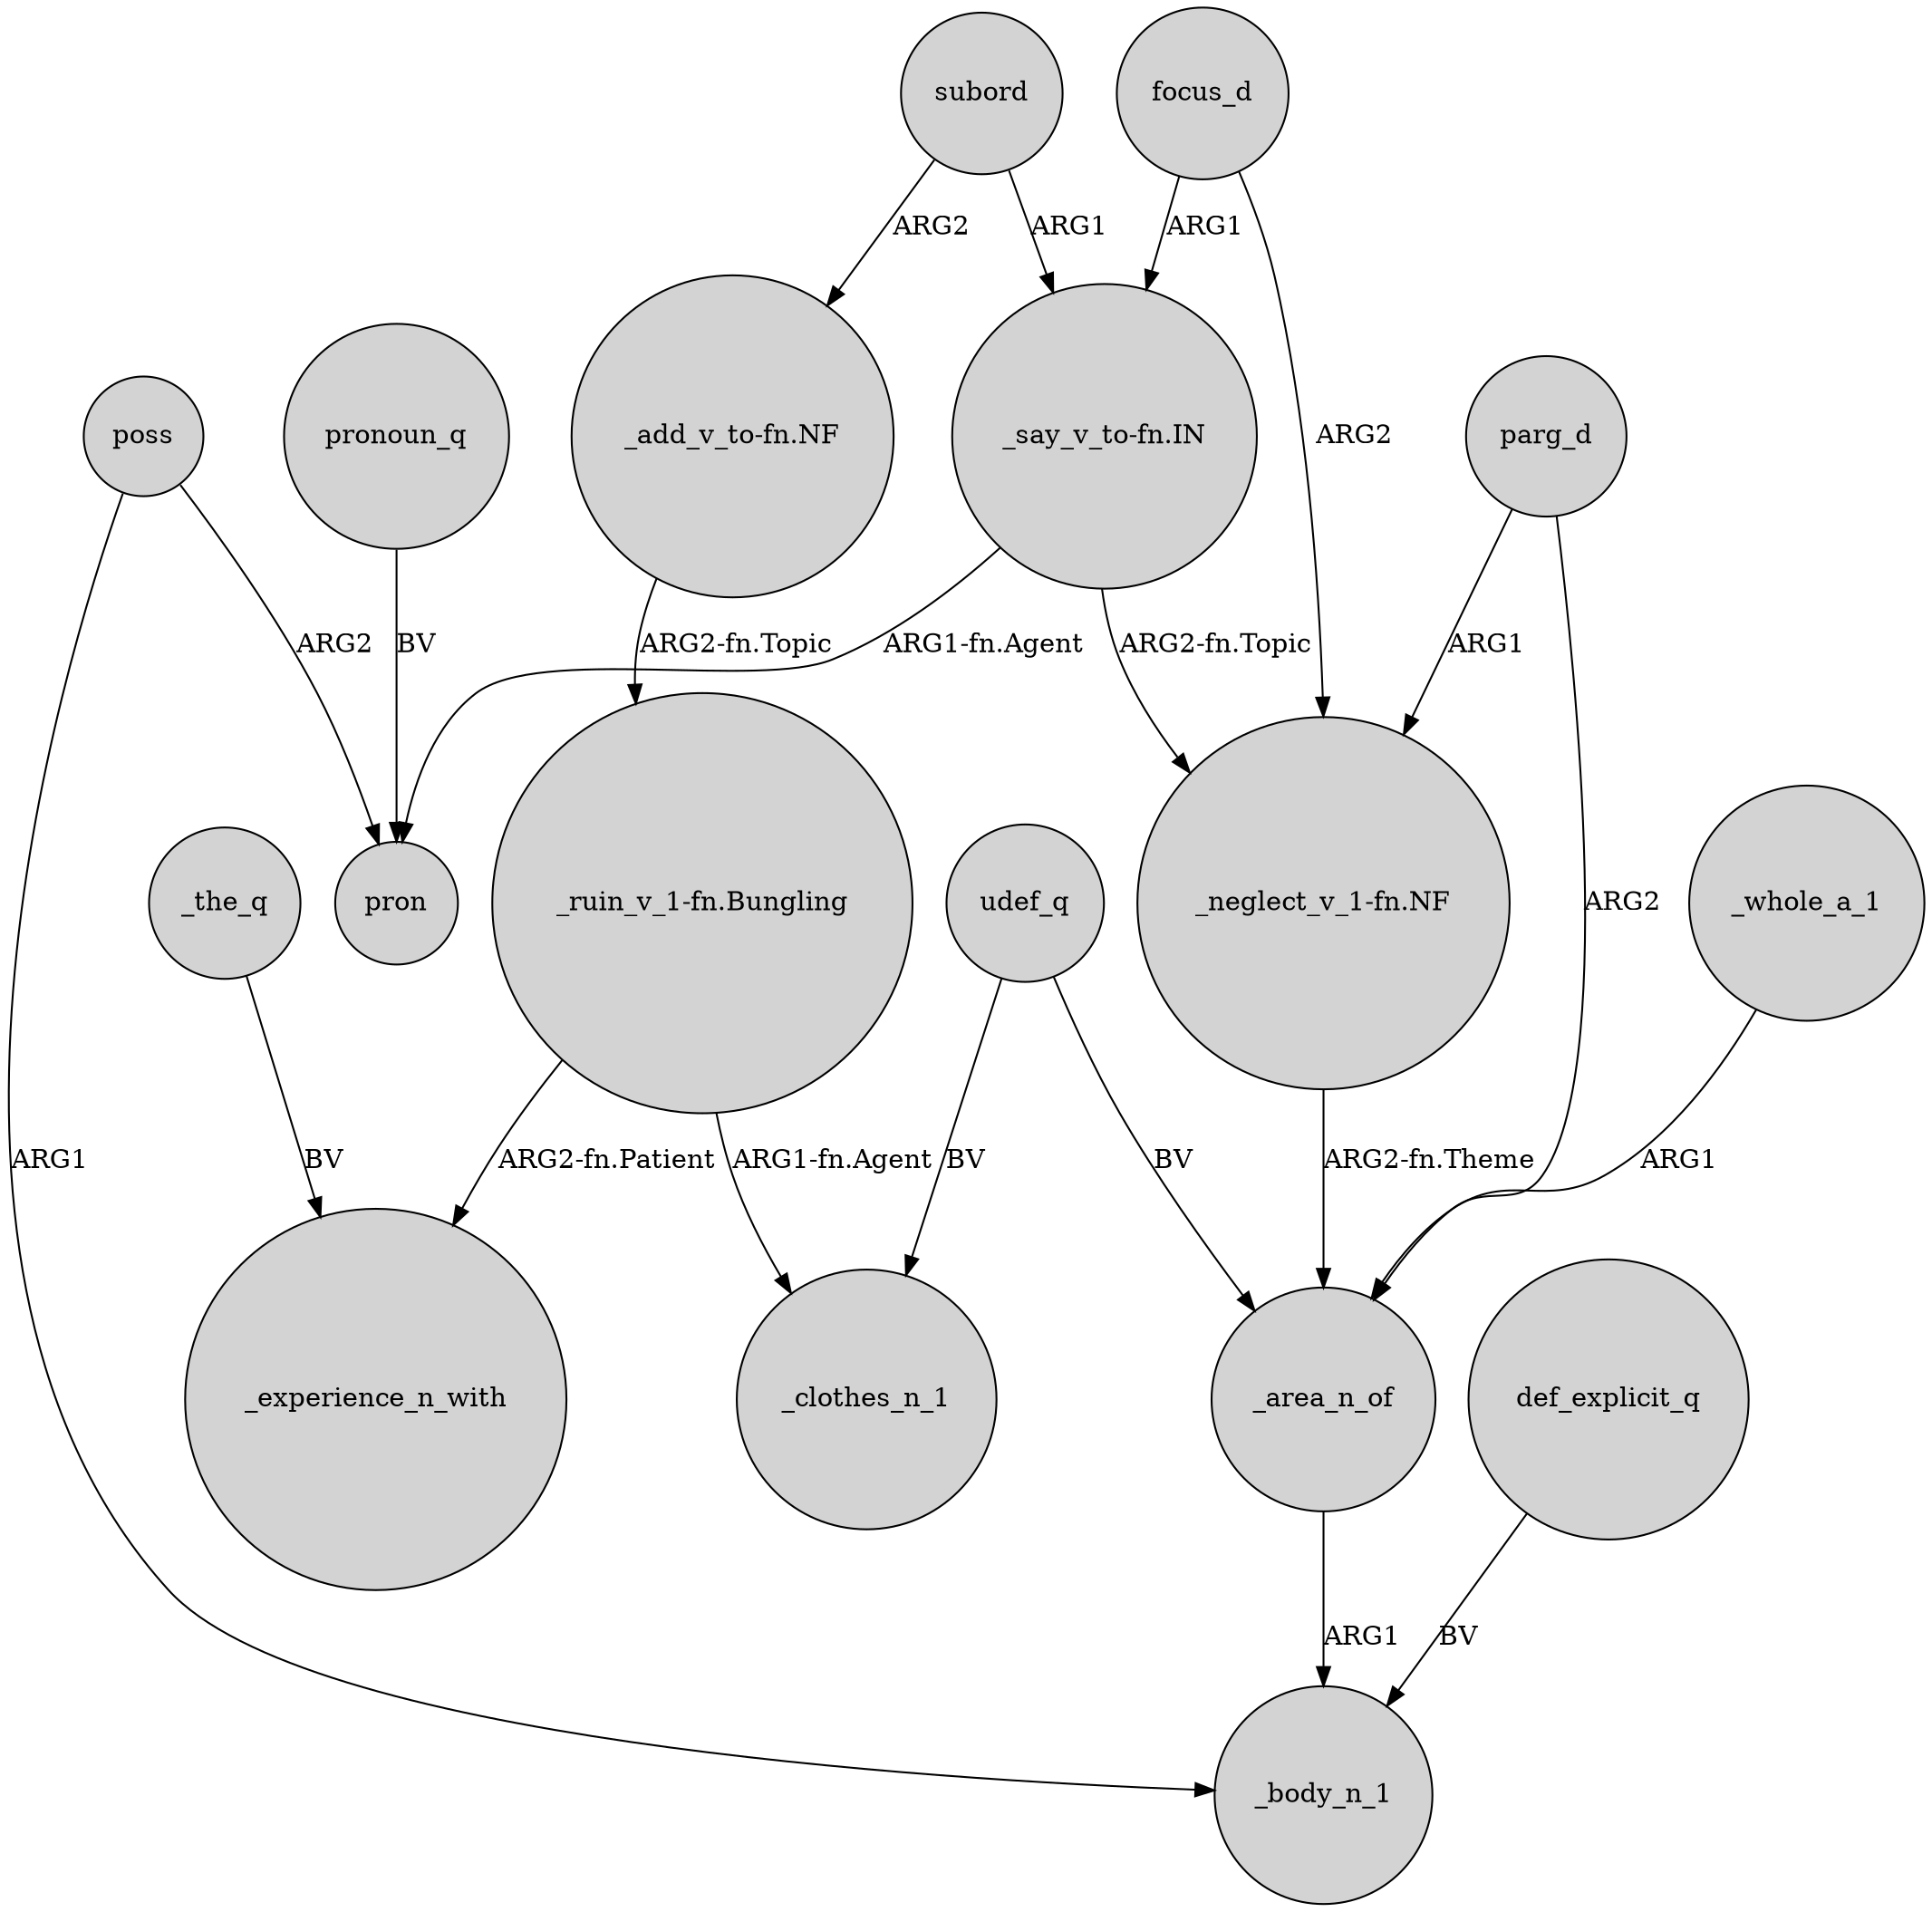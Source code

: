 digraph {
	node [shape=circle style=filled]
	subord -> "_add_v_to-fn.NF" [label=ARG2]
	udef_q -> _clothes_n_1 [label=BV]
	"_neglect_v_1-fn.NF" -> _area_n_of [label="ARG2-fn.Theme"]
	"_ruin_v_1-fn.Bungling" -> _experience_n_with [label="ARG2-fn.Patient"]
	poss -> pron [label=ARG2]
	"_say_v_to-fn.IN" -> "_neglect_v_1-fn.NF" [label="ARG2-fn.Topic"]
	_whole_a_1 -> _area_n_of [label=ARG1]
	parg_d -> _area_n_of [label=ARG2]
	"_ruin_v_1-fn.Bungling" -> _clothes_n_1 [label="ARG1-fn.Agent"]
	"_add_v_to-fn.NF" -> "_ruin_v_1-fn.Bungling" [label="ARG2-fn.Topic"]
	poss -> _body_n_1 [label=ARG1]
	subord -> "_say_v_to-fn.IN" [label=ARG1]
	def_explicit_q -> _body_n_1 [label=BV]
	focus_d -> "_say_v_to-fn.IN" [label=ARG1]
	pronoun_q -> pron [label=BV]
	parg_d -> "_neglect_v_1-fn.NF" [label=ARG1]
	"_say_v_to-fn.IN" -> pron [label="ARG1-fn.Agent"]
	_the_q -> _experience_n_with [label=BV]
	focus_d -> "_neglect_v_1-fn.NF" [label=ARG2]
	udef_q -> _area_n_of [label=BV]
	_area_n_of -> _body_n_1 [label=ARG1]
}
